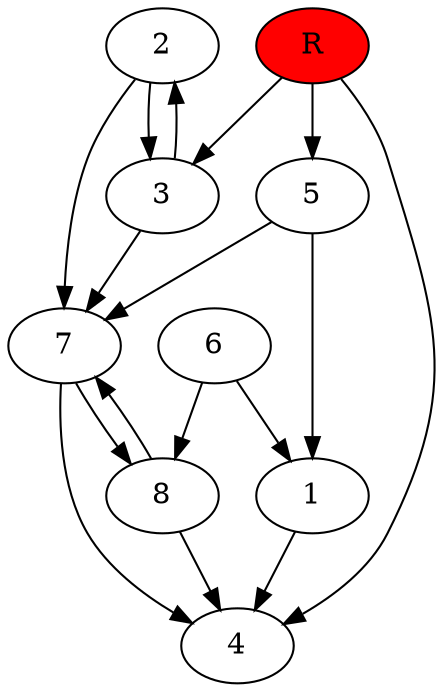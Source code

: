 digraph prb18560 {
	1
	2
	3
	4
	5
	6
	7
	8
	R [fillcolor="#ff0000" style=filled]
	1 -> 4
	2 -> 3
	2 -> 7
	3 -> 2
	3 -> 7
	5 -> 1
	5 -> 7
	6 -> 1
	6 -> 8
	7 -> 4
	7 -> 8
	8 -> 4
	8 -> 7
	R -> 3
	R -> 4
	R -> 5
}
